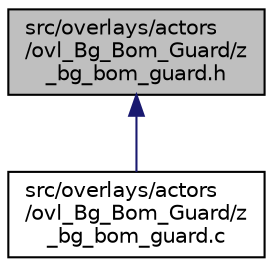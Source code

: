digraph "src/overlays/actors/ovl_Bg_Bom_Guard/z_bg_bom_guard.h"
{
 // LATEX_PDF_SIZE
  edge [fontname="Helvetica",fontsize="10",labelfontname="Helvetica",labelfontsize="10"];
  node [fontname="Helvetica",fontsize="10",shape=record];
  Node1 [label="src/overlays/actors\l/ovl_Bg_Bom_Guard/z\l_bg_bom_guard.h",height=0.2,width=0.4,color="black", fillcolor="grey75", style="filled", fontcolor="black",tooltip=" "];
  Node1 -> Node2 [dir="back",color="midnightblue",fontsize="10",style="solid",fontname="Helvetica"];
  Node2 [label="src/overlays/actors\l/ovl_Bg_Bom_Guard/z\l_bg_bom_guard.c",height=0.2,width=0.4,color="black", fillcolor="white", style="filled",URL="$d1/dd9/z__bg__bom__guard_8c.html",tooltip=" "];
}
